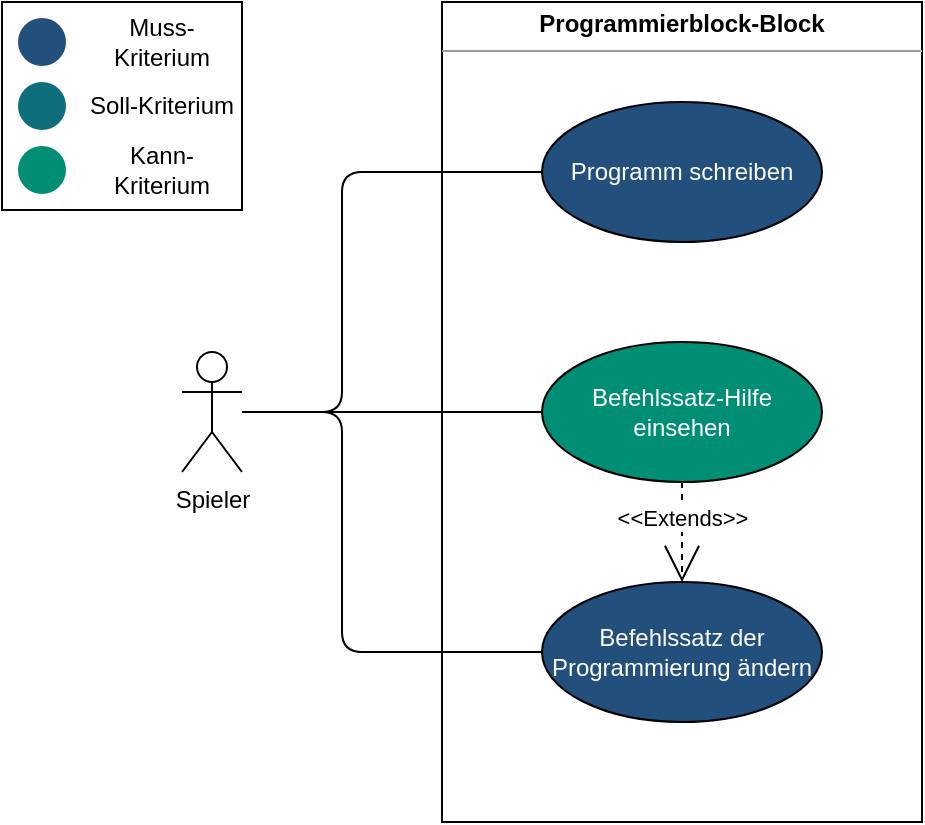 <mxfile version="22.1.4" type="github">
  <diagram name="Seite-1" id="QqYlVoBG6kU6dthMpLXk">
    <mxGraphModel dx="1392" dy="664" grid="1" gridSize="10" guides="1" tooltips="1" connect="1" arrows="1" fold="1" page="1" pageScale="1" pageWidth="827" pageHeight="1169" math="0" shadow="0">
      <root>
        <mxCell id="0" />
        <mxCell id="1" parent="0" />
        <mxCell id="9Y9J-UEAxCPge8LL9L1X-1" value="&lt;p style=&quot;margin: 0px ; margin-top: 4px ; text-align: center&quot;&gt;&lt;b&gt;Programmierblock-Block&lt;/b&gt;&lt;/p&gt;&lt;hr size=&quot;1&quot;&gt;&lt;div style=&quot;height: 2px&quot;&gt;&lt;/div&gt;" style="verticalAlign=top;align=left;overflow=fill;fontSize=12;fontFamily=Helvetica;html=1;" parent="1" vertex="1">
          <mxGeometry x="130" width="240" height="410" as="geometry" />
        </mxCell>
        <mxCell id="2_NRH9Znsnw-WcC0HDQT-1" style="edgeStyle=orthogonalEdgeStyle;rounded=1;orthogonalLoop=1;jettySize=auto;html=1;endArrow=none;endFill=0;strokeColor=default;" parent="1" source="9Y9J-UEAxCPge8LL9L1X-7" target="9Y9J-UEAxCPge8LL9L1X-9" edge="1">
          <mxGeometry relative="1" as="geometry">
            <Array as="points">
              <mxPoint x="80" y="205" />
              <mxPoint x="80" y="85" />
            </Array>
          </mxGeometry>
        </mxCell>
        <mxCell id="2_NRH9Znsnw-WcC0HDQT-2" style="edgeStyle=orthogonalEdgeStyle;shape=connector;rounded=1;orthogonalLoop=1;jettySize=auto;html=1;labelBackgroundColor=default;strokeColor=default;align=center;verticalAlign=middle;fontFamily=Helvetica;fontSize=11;fontColor=default;endArrow=none;endFill=0;" parent="1" source="9Y9J-UEAxCPge8LL9L1X-7" target="9Y9J-UEAxCPge8LL9L1X-18" edge="1">
          <mxGeometry relative="1" as="geometry">
            <Array as="points">
              <mxPoint x="50" y="205" />
              <mxPoint x="50" y="205" />
            </Array>
          </mxGeometry>
        </mxCell>
        <mxCell id="2_NRH9Znsnw-WcC0HDQT-3" style="edgeStyle=orthogonalEdgeStyle;shape=connector;rounded=1;orthogonalLoop=1;jettySize=auto;html=1;labelBackgroundColor=default;strokeColor=default;align=center;verticalAlign=middle;fontFamily=Helvetica;fontSize=11;fontColor=default;endArrow=none;endFill=0;" parent="1" source="9Y9J-UEAxCPge8LL9L1X-7" target="9Y9J-UEAxCPge8LL9L1X-16" edge="1">
          <mxGeometry relative="1" as="geometry">
            <Array as="points">
              <mxPoint x="80" y="205" />
              <mxPoint x="80" y="325" />
            </Array>
          </mxGeometry>
        </mxCell>
        <mxCell id="9Y9J-UEAxCPge8LL9L1X-7" value="Spieler" style="shape=umlActor;verticalLabelPosition=bottom;labelBackgroundColor=#ffffff;verticalAlign=top;html=1;outlineConnect=0;" parent="1" vertex="1">
          <mxGeometry y="175" width="30" height="60" as="geometry" />
        </mxCell>
        <mxCell id="9Y9J-UEAxCPge8LL9L1X-9" value="Programm schreiben" style="ellipse;whiteSpace=wrap;html=1;fillColor=#234f7c;fontColor=#FFFFFF;" parent="1" vertex="1">
          <mxGeometry x="180" y="50" width="140" height="70" as="geometry" />
        </mxCell>
        <mxCell id="9Y9J-UEAxCPge8LL9L1X-16" value="Befehlssatz der Programmierung ändern" style="ellipse;whiteSpace=wrap;html=1;fillColor=#234f7c;fontColor=#FFFFFF;" parent="1" vertex="1">
          <mxGeometry x="180" y="290" width="140" height="70" as="geometry" />
        </mxCell>
        <mxCell id="9Y9J-UEAxCPge8LL9L1X-18" value="Befehlssatz-Hilfe einsehen" style="ellipse;whiteSpace=wrap;html=1;fillColor=#008e74;fontColor=#FFFFFF;" parent="1" vertex="1">
          <mxGeometry x="180" y="170" width="140" height="70" as="geometry" />
        </mxCell>
        <mxCell id="9Y9J-UEAxCPge8LL9L1X-19" value="&amp;lt;&amp;lt;Extends&lt;span style=&quot;color: rgb(0 , 0 , 0)&quot;&gt;&amp;gt;&amp;gt;&lt;/span&gt;" style="endArrow=open;endSize=16;endFill=0;html=1;dashed=1;" parent="1" source="9Y9J-UEAxCPge8LL9L1X-18" target="9Y9J-UEAxCPge8LL9L1X-16" edge="1">
          <mxGeometry x="-0.307" width="160" relative="1" as="geometry">
            <mxPoint x="455.5" y="639" as="sourcePoint" />
            <mxPoint x="271.452" y="606.322" as="targetPoint" />
            <mxPoint as="offset" />
          </mxGeometry>
        </mxCell>
        <mxCell id="d60zhM7Ul9lputQ3Dv5v-1" value="" style="group;aspect=fixed;" vertex="1" connectable="0" parent="1">
          <mxGeometry x="-90" width="120" height="104" as="geometry" />
        </mxCell>
        <mxCell id="d60zhM7Ul9lputQ3Dv5v-2" value="" style="ellipse;whiteSpace=wrap;html=1;strokeColor=none;fillColor=#234F7C;" vertex="1" parent="d60zhM7Ul9lputQ3Dv5v-1">
          <mxGeometry x="8" y="8" width="24" height="24" as="geometry" />
        </mxCell>
        <mxCell id="d60zhM7Ul9lputQ3Dv5v-3" value="" style="ellipse;whiteSpace=wrap;html=1;strokeColor=none;fillColor=#0E6E7C;" vertex="1" parent="d60zhM7Ul9lputQ3Dv5v-1">
          <mxGeometry x="8" y="40.0" width="24" height="24" as="geometry" />
        </mxCell>
        <mxCell id="d60zhM7Ul9lputQ3Dv5v-4" value="" style="ellipse;whiteSpace=wrap;html=1;strokeColor=none;fillColor=#008E74;" vertex="1" parent="d60zhM7Ul9lputQ3Dv5v-1">
          <mxGeometry x="8" y="72.0" width="24" height="24" as="geometry" />
        </mxCell>
        <mxCell id="d60zhM7Ul9lputQ3Dv5v-5" value="Muss-Kriterium" style="text;html=1;strokeColor=none;fillColor=none;align=center;verticalAlign=middle;whiteSpace=wrap;rounded=0;" vertex="1" parent="d60zhM7Ul9lputQ3Dv5v-1">
          <mxGeometry x="40" y="8" width="80" height="24" as="geometry" />
        </mxCell>
        <mxCell id="d60zhM7Ul9lputQ3Dv5v-6" value="Soll-Kriterium" style="text;html=1;strokeColor=none;fillColor=none;align=center;verticalAlign=middle;whiteSpace=wrap;rounded=0;" vertex="1" parent="d60zhM7Ul9lputQ3Dv5v-1">
          <mxGeometry x="40" y="40.0" width="80" height="24" as="geometry" />
        </mxCell>
        <mxCell id="d60zhM7Ul9lputQ3Dv5v-7" value="Kann-Kriterium" style="text;html=1;strokeColor=none;fillColor=none;align=center;verticalAlign=middle;whiteSpace=wrap;rounded=0;" vertex="1" parent="d60zhM7Ul9lputQ3Dv5v-1">
          <mxGeometry x="40" y="72.0" width="80" height="24" as="geometry" />
        </mxCell>
        <mxCell id="d60zhM7Ul9lputQ3Dv5v-8" value="" style="rounded=0;whiteSpace=wrap;html=1;fillColor=none;aspect=fixed;" vertex="1" parent="d60zhM7Ul9lputQ3Dv5v-1">
          <mxGeometry width="119.995" height="103.996" as="geometry" />
        </mxCell>
      </root>
    </mxGraphModel>
  </diagram>
</mxfile>
